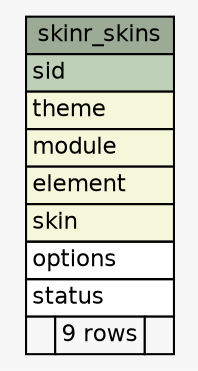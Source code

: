 // dot 2.30.1 on Mac OS X 10.8.3
// SchemaSpy rev 590
digraph "skinr_skins" {
  graph [
    rankdir="RL"
    bgcolor="#f7f7f7"
    nodesep="0.18"
    ranksep="0.46"
    fontname="Helvetica"
    fontsize="11"
  ];
  node [
    fontname="Helvetica"
    fontsize="11"
    shape="plaintext"
  ];
  edge [
    arrowsize="0.8"
  ];
  "skinr_skins" [
    label=<
    <TABLE BORDER="0" CELLBORDER="1" CELLSPACING="0" BGCOLOR="#ffffff">
      <TR><TD COLSPAN="3" BGCOLOR="#9bab96" ALIGN="CENTER">skinr_skins</TD></TR>
      <TR><TD PORT="sid" COLSPAN="3" BGCOLOR="#bed1b8" ALIGN="LEFT">sid</TD></TR>
      <TR><TD PORT="theme" COLSPAN="3" BGCOLOR="#f4f7da" ALIGN="LEFT">theme</TD></TR>
      <TR><TD PORT="module" COLSPAN="3" BGCOLOR="#f4f7da" ALIGN="LEFT">module</TD></TR>
      <TR><TD PORT="element" COLSPAN="3" BGCOLOR="#f4f7da" ALIGN="LEFT">element</TD></TR>
      <TR><TD PORT="skin" COLSPAN="3" BGCOLOR="#f4f7da" ALIGN="LEFT">skin</TD></TR>
      <TR><TD PORT="options" COLSPAN="3" ALIGN="LEFT">options</TD></TR>
      <TR><TD PORT="status" COLSPAN="3" ALIGN="LEFT">status</TD></TR>
      <TR><TD ALIGN="LEFT" BGCOLOR="#f7f7f7">  </TD><TD ALIGN="RIGHT" BGCOLOR="#f7f7f7">9 rows</TD><TD ALIGN="RIGHT" BGCOLOR="#f7f7f7">  </TD></TR>
    </TABLE>>
    URL="tables/skinr_skins.html"
    tooltip="skinr_skins"
  ];
}
